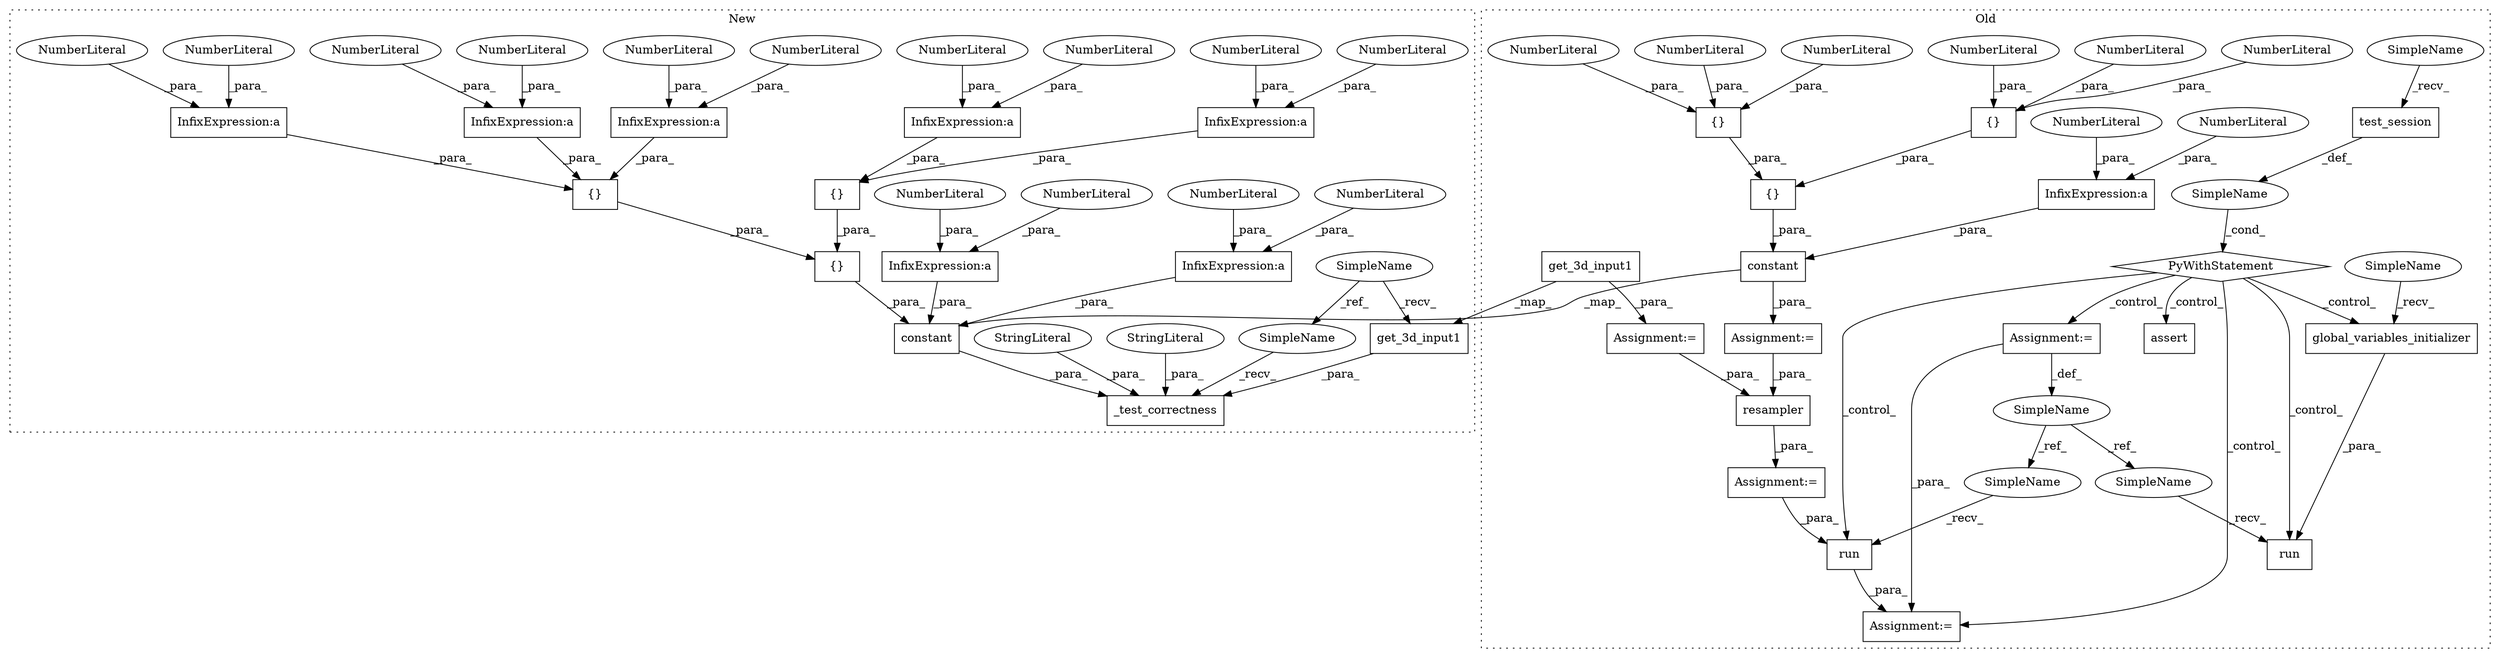 digraph G {
subgraph cluster0 {
1 [label="resampler" a="32" s="3480,3500" l="10,1" shape="box"];
4 [label="get_3d_input1" a="32" s="3240" l="15" shape="box"];
6 [label="test_session" a="32" s="3522" l="14" shape="box"];
7 [label="global_variables_initializer" a="32" s="3582" l="30" shape="box"];
8 [label="SimpleName" a="42" s="" l="" shape="ellipse"];
9 [label="PyWithStatement" a="104" s="3507,3536" l="10,2" shape="diamond"];
10 [label="assert" a="32" s="3657,3718" l="15,1" shape="box"];
11 [label="constant" a="32" s="3277,3417" l="9,1" shape="box"];
13 [label="run" a="32" s="3567,3612" l="4,1" shape="box"];
14 [label="Assignment:=" a="7" s="3479" l="1" shape="box"];
15 [label="run" a="32" s="3636,3643" l="4,1" shape="box"];
16 [label="SimpleName" a="42" s="3550" l="4" shape="ellipse"];
17 [label="Assignment:=" a="7" s="3550" l="4" shape="box"];
18 [label="Assignment:=" a="7" s="3265" l="1" shape="box"];
21 [label="Assignment:=" a="7" s="3630" l="1" shape="box"];
22 [label="Assignment:=" a="7" s="3234" l="1" shape="box"];
26 [label="InfixExpression:a" a="27" s="3349" l="3" shape="box"];
32 [label="{}" a="4" s="3363,3378" l="1,1" shape="box"];
33 [label="NumberLiteral" a="34" s="3352" l="1" shape="ellipse"];
36 [label="NumberLiteral" a="34" s="3374" l="4" shape="ellipse"];
38 [label="NumberLiteral" a="34" s="3369" l="4" shape="ellipse"];
39 [label="NumberLiteral" a="34" s="3364" l="4" shape="ellipse"];
46 [label="{}" a="4" s="3362,3396" l="1,1" shape="box"];
49 [label="NumberLiteral" a="34" s="3345" l="4" shape="ellipse"];
50 [label="{}" a="4" s="3380,3395" l="1,1" shape="box"];
53 [label="NumberLiteral" a="34" s="3391" l="4" shape="ellipse"];
54 [label="NumberLiteral" a="34" s="3386" l="4" shape="ellipse"];
55 [label="NumberLiteral" a="34" s="3381" l="4" shape="ellipse"];
59 [label="SimpleName" a="42" s="3631" l="4" shape="ellipse"];
60 [label="SimpleName" a="42" s="3562" l="4" shape="ellipse"];
61 [label="SimpleName" a="42" s="3571" l="10" shape="ellipse"];
63 [label="SimpleName" a="42" s="3517" l="4" shape="ellipse"];
label = "Old";
style="dotted";
}
subgraph cluster1 {
2 [label="_test_correctness" a="32" s="3465,3756" l="18,1" shape="box"];
3 [label="get_3d_input1" a="32" s="3488" l="15" shape="box"];
5 [label="SimpleName" a="42" s="3449" l="4" shape="ellipse"];
12 [label="constant" a="32" s="3515,3697" l="9,1" shape="box"];
19 [label="StringLiteral" a="45" s="3699" l="9" shape="ellipse"];
20 [label="StringLiteral" a="45" s="3709" l="10" shape="ellipse"];
23 [label="{}" a="4" s="3606,3676" l="1,1" shape="box"];
24 [label="InfixExpression:a" a="27" s="3635" l="3" shape="box"];
25 [label="InfixExpression:a" a="27" s="3648" l="3" shape="box"];
27 [label="InfixExpression:a" a="27" s="3670" l="3" shape="box"];
28 [label="InfixExpression:a" a="27" s="3624" l="3" shape="box"];
29 [label="InfixExpression:a" a="27" s="3598" l="3" shape="box"];
30 [label="InfixExpression:a" a="27" s="3587" l="3" shape="box"];
31 [label="InfixExpression:a" a="27" s="3613" l="3" shape="box"];
34 [label="NumberLiteral" a="34" s="3601" l="1" shape="ellipse"];
35 [label="{}" a="4" s="3607,3640" l="1,1" shape="box"];
37 [label="NumberLiteral" a="34" s="3594" l="4" shape="ellipse"];
40 [label="NumberLiteral" a="34" s="3673" l="1" shape="ellipse"];
41 [label="NumberLiteral" a="34" s="3631" l="4" shape="ellipse"];
42 [label="NumberLiteral" a="34" s="3638" l="1" shape="ellipse"];
43 [label="NumberLiteral" a="34" s="3590" l="1" shape="ellipse"];
44 [label="{}" a="4" s="3642,3675" l="1,1" shape="box"];
45 [label="NumberLiteral" a="34" s="3666" l="4" shape="ellipse"];
47 [label="NumberLiteral" a="34" s="3583" l="4" shape="ellipse"];
48 [label="NumberLiteral" a="34" s="3609" l="4" shape="ellipse"];
51 [label="NumberLiteral" a="34" s="3616" l="1" shape="ellipse"];
52 [label="NumberLiteral" a="34" s="3651" l="1" shape="ellipse"];
56 [label="NumberLiteral" a="34" s="3627" l="1" shape="ellipse"];
57 [label="NumberLiteral" a="34" s="3620" l="4" shape="ellipse"];
58 [label="NumberLiteral" a="34" s="3644" l="4" shape="ellipse"];
62 [label="SimpleName" a="42" s="3460" l="4" shape="ellipse"];
label = "New";
style="dotted";
}
1 -> 14 [label="_para_"];
3 -> 2 [label="_para_"];
4 -> 3 [label="_map_"];
4 -> 22 [label="_para_"];
5 -> 62 [label="_ref_"];
5 -> 3 [label="_recv_"];
6 -> 8 [label="_def_"];
7 -> 13 [label="_para_"];
8 -> 9 [label="_cond_"];
9 -> 10 [label="_control_"];
9 -> 15 [label="_control_"];
9 -> 21 [label="_control_"];
9 -> 13 [label="_control_"];
9 -> 7 [label="_control_"];
9 -> 17 [label="_control_"];
11 -> 18 [label="_para_"];
11 -> 12 [label="_map_"];
12 -> 2 [label="_para_"];
14 -> 15 [label="_para_"];
15 -> 21 [label="_para_"];
16 -> 60 [label="_ref_"];
16 -> 59 [label="_ref_"];
17 -> 16 [label="_def_"];
17 -> 21 [label="_para_"];
18 -> 1 [label="_para_"];
19 -> 2 [label="_para_"];
20 -> 2 [label="_para_"];
22 -> 1 [label="_para_"];
23 -> 12 [label="_para_"];
24 -> 35 [label="_para_"];
25 -> 44 [label="_para_"];
26 -> 11 [label="_para_"];
27 -> 44 [label="_para_"];
28 -> 35 [label="_para_"];
29 -> 12 [label="_para_"];
30 -> 12 [label="_para_"];
31 -> 35 [label="_para_"];
32 -> 46 [label="_para_"];
33 -> 26 [label="_para_"];
34 -> 29 [label="_para_"];
35 -> 23 [label="_para_"];
36 -> 32 [label="_para_"];
37 -> 29 [label="_para_"];
38 -> 32 [label="_para_"];
39 -> 32 [label="_para_"];
40 -> 27 [label="_para_"];
41 -> 24 [label="_para_"];
42 -> 24 [label="_para_"];
43 -> 30 [label="_para_"];
44 -> 23 [label="_para_"];
45 -> 27 [label="_para_"];
46 -> 11 [label="_para_"];
47 -> 30 [label="_para_"];
48 -> 31 [label="_para_"];
49 -> 26 [label="_para_"];
50 -> 46 [label="_para_"];
51 -> 31 [label="_para_"];
52 -> 25 [label="_para_"];
53 -> 50 [label="_para_"];
54 -> 50 [label="_para_"];
55 -> 50 [label="_para_"];
56 -> 28 [label="_para_"];
57 -> 28 [label="_para_"];
58 -> 25 [label="_para_"];
59 -> 15 [label="_recv_"];
60 -> 13 [label="_recv_"];
61 -> 7 [label="_recv_"];
62 -> 2 [label="_recv_"];
63 -> 6 [label="_recv_"];
}